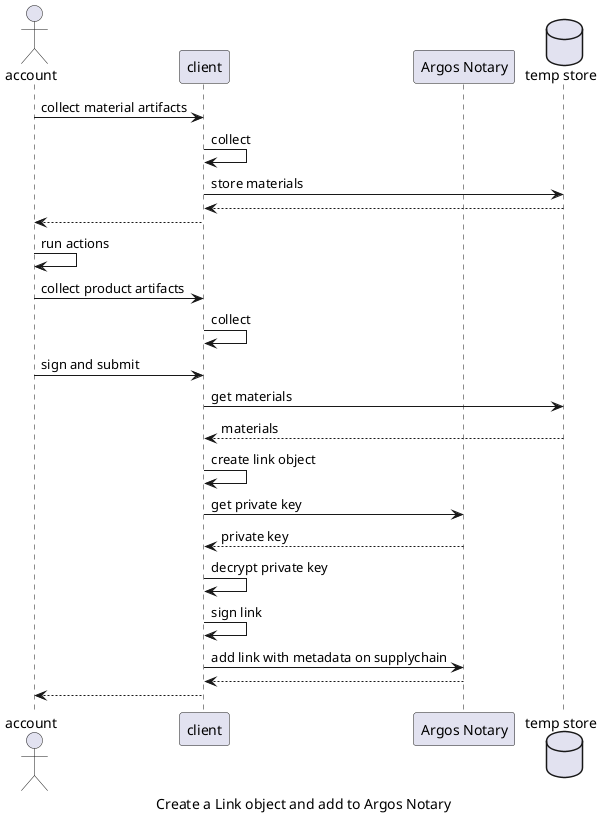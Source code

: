 '
' Copyright (C) 2019 - 2020 Rabobank Nederland
'
' Licensed under the Apache License, Version 2.0 (the "License");
' you may not use this file except in compliance with the License.
' You may obtain a copy of the License at
'
'         http://www.apache.org/licenses/LICENSE-2.0
'
' Unless required by applicable law or agreed to in writing, software
' distributed under the License is distributed on an "AS IS" BASIS,
' WITHOUT WARRANTIES OR CONDITIONS OF ANY KIND, either express or implied.
' See the License for the specific language governing permissions and
' limitations under the License.
'

@startuml

caption Create a Link object and add to Argos Notary

actor account
participant client as client
participant "Argos Notary" as argos
database "temp store" as store

account -> client: collect material artifacts
client -> client: collect
client -> store: store materials
store --> client
client --> account

account -> account: run actions

account -> client: collect product artifacts
client -> client: collect

account -> client: sign and submit
client -> store: get materials
store --> client: materials
client -> client: create link object
client -> argos: get private key
argos --> client: private key
client -> client: decrypt private key
client -> client: sign link

client -> argos: add link with metadata on supplychain
argos --> client
client --> account

@enduml
